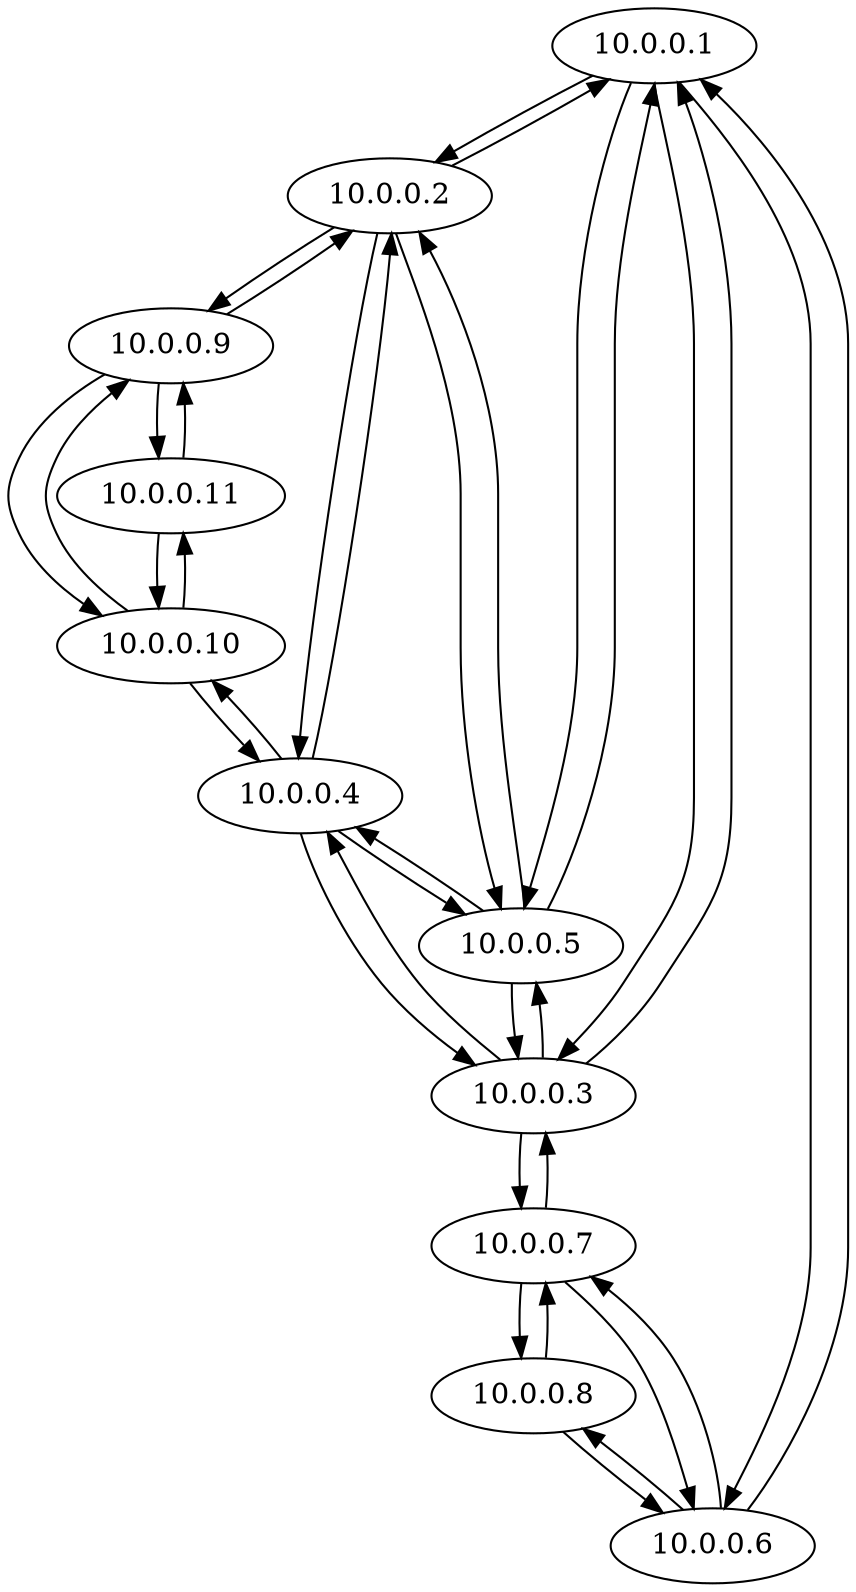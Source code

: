 digraph  {
"10.0.0.1" [areas="['0.0.0.0']", type=Router];
"10.0.0.2" [areas="['0.0.0.0']", type=Router];
"10.0.0.3" [areas="['0.0.0.0']", type=Router];
"10.0.0.5" [areas="['0.0.0.0']", type=Router];
"10.0.0.6" [areas="['0.0.0.0']", type=Router];
"10.0.0.4" [areas="['0.0.0.0']", type=Router];
"10.0.0.9" [areas="['0.0.0.0']", type=Router];
"10.0.0.7" [areas="['0.0.0.0']", type=Router];
"10.0.0.10" [areas="['0.0.0.0']", type=Router];
"10.0.0.8" [areas="['0.0.0.0']", type=Router];
"10.0.0.11" [areas="['0.0.0.0']", type=Router];
"10.0.0.1" -> "10.0.0.2"  [intf=245, key=0];
"10.0.0.1" -> "10.0.0.3"  [intf=247, key=0];
"10.0.0.1" -> "10.0.0.5"  [intf=249, key=0];
"10.0.0.1" -> "10.0.0.6"  [intf=251, key=0];
"10.0.0.2" -> "10.0.0.1"  [intf=252, key=0];
"10.0.0.2" -> "10.0.0.5"  [intf=254, key=0];
"10.0.0.2" -> "10.0.0.4"  [intf=255, key=0];
"10.0.0.2" -> "10.0.0.9"  [intf=0, key=0];
"10.0.0.3" -> "10.0.0.1"  [intf=238, key=0];
"10.0.0.3" -> "10.0.0.4"  [intf=235, key=0];
"10.0.0.3" -> "10.0.0.5"  [intf=241, key=0];
"10.0.0.3" -> "10.0.0.7"  [intf=244, key=0];
"10.0.0.5" -> "10.0.0.1"  [intf=248, key=0];
"10.0.0.5" -> "10.0.0.2"  [intf=250, key=0];
"10.0.0.5" -> "10.0.0.3"  [intf=246, key=0];
"10.0.0.5" -> "10.0.0.4"  [intf=253, key=0];
"10.0.0.6" -> "10.0.0.1"  [intf=13, key=0];
"10.0.0.6" -> "10.0.0.7"  [intf=15, key=0];
"10.0.0.6" -> "10.0.0.8"  [intf=18, key=0];
"10.0.0.4" -> "10.0.0.2"  [intf=236, key=0];
"10.0.0.4" -> "10.0.0.3"  [intf=233, key=0];
"10.0.0.4" -> "10.0.0.5"  [intf=239, key=0];
"10.0.0.4" -> "10.0.0.10"  [intf=242, key=0];
"10.0.0.9" -> "10.0.0.2"  [intf=1, key=0];
"10.0.0.9" -> "10.0.0.10"  [intf=2, key=0];
"10.0.0.9" -> "10.0.0.11"  [intf=4, key=0];
"10.0.0.7" -> "10.0.0.3"  [intf=14, key=0];
"10.0.0.7" -> "10.0.0.6"  [intf=17, key=0];
"10.0.0.7" -> "10.0.0.8"  [intf=20, key=0];
"10.0.0.10" -> "10.0.0.4"  [intf=3, key=0];
"10.0.0.10" -> "10.0.0.9"  [intf=5, key=0];
"10.0.0.10" -> "10.0.0.11"  [intf=7, key=0];
"10.0.0.8" -> "10.0.0.6"  [intf=234, key=0];
"10.0.0.8" -> "10.0.0.7"  [intf=237, key=0];
"10.0.0.11" -> "10.0.0.9"  [intf=9, key=0];
"10.0.0.11" -> "10.0.0.10"  [intf=10, key=0];
}
